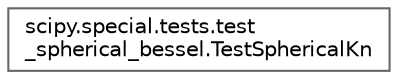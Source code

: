 digraph "Graphical Class Hierarchy"
{
 // LATEX_PDF_SIZE
  bgcolor="transparent";
  edge [fontname=Helvetica,fontsize=10,labelfontname=Helvetica,labelfontsize=10];
  node [fontname=Helvetica,fontsize=10,shape=box,height=0.2,width=0.4];
  rankdir="LR";
  Node0 [id="Node000000",label="scipy.special.tests.test\l_spherical_bessel.TestSphericalKn",height=0.2,width=0.4,color="grey40", fillcolor="white", style="filled",URL="$d3/d26/classscipy_1_1special_1_1tests_1_1test__spherical__bessel_1_1TestSphericalKn.html",tooltip=" "];
}
